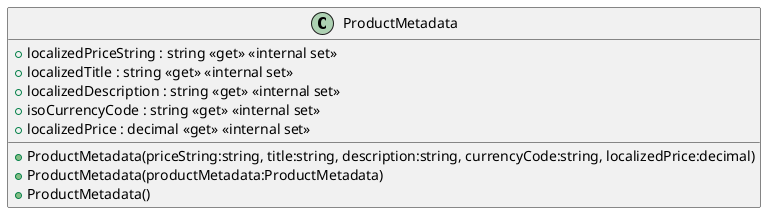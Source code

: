 @startuml
class ProductMetadata {
    + ProductMetadata(priceString:string, title:string, description:string, currencyCode:string, localizedPrice:decimal)
    + ProductMetadata(productMetadata:ProductMetadata)
    + ProductMetadata()
    + localizedPriceString : string <<get>> <<internal set>>
    + localizedTitle : string <<get>> <<internal set>>
    + localizedDescription : string <<get>> <<internal set>>
    + isoCurrencyCode : string <<get>> <<internal set>>
    + localizedPrice : decimal <<get>> <<internal set>>
}
@enduml
